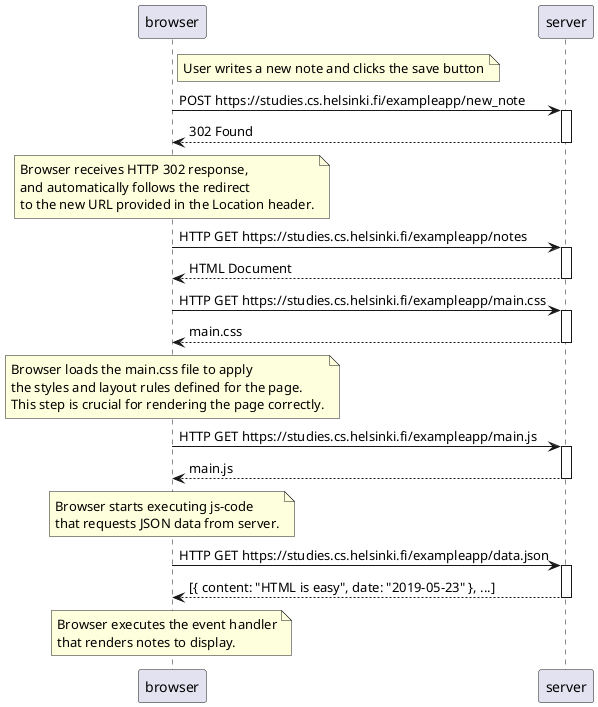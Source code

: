 @startuml

participant browser
participant server

Note right of browser: User writes a new note and clicks the save button

browser->server: POST https://studies.cs.helsinki.fi/exampleapp/new_note
activate server
server-->browser: 302 Found
deactivate server

note over browser
Browser receives HTTP 302 response,
and automatically follows the redirect
to the new URL provided in the Location header.
end note

browser->server: HTTP GET https://studies.cs.helsinki.fi/exampleapp/notes
activate server
server-->browser: HTML Document
deactivate server

browser->server: HTTP GET https://studies.cs.helsinki.fi/exampleapp/main.css
activate server
server-->browser: main.css
deactivate server

note over browser
Browser loads the main.css file to apply
the styles and layout rules defined for the page.
This step is crucial for rendering the page correctly.
end note

browser->server: HTTP GET https://studies.cs.helsinki.fi/exampleapp/main.js
activate server
server-->browser: main.js
deactivate server

note over browser
Browser starts executing js-code
that requests JSON data from server.
end note

browser->server: HTTP GET https://studies.cs.helsinki.fi/exampleapp/data.json
activate server
server-->browser: [{ content: "HTML is easy", date: "2019-05-23" }, ...]
deactivate server

note over browser
Browser executes the event handler
that renders notes to display.
end note

@enduml